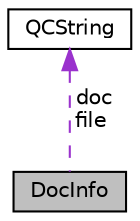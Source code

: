 digraph "DocInfo"
{
 // INTERACTIVE_SVG=YES
 // LATEX_PDF_SIZE
  edge [fontname="Helvetica",fontsize="10",labelfontname="Helvetica",labelfontsize="10"];
  node [fontname="Helvetica",fontsize="10",shape=record];
  Node1 [label="DocInfo",height=0.2,width=0.4,color="black", fillcolor="grey75", style="filled", fontcolor="black",tooltip="Data associated with a detailed description."];
  Node2 -> Node1 [dir="back",color="darkorchid3",fontsize="10",style="dashed",label=" doc\nfile" ,fontname="Helvetica"];
  Node2 [label="QCString",height=0.2,width=0.4,color="black", fillcolor="white", style="filled",URL="$d9/d45/class_q_c_string.html",tooltip="This is an alternative implementation of QCString."];
}
